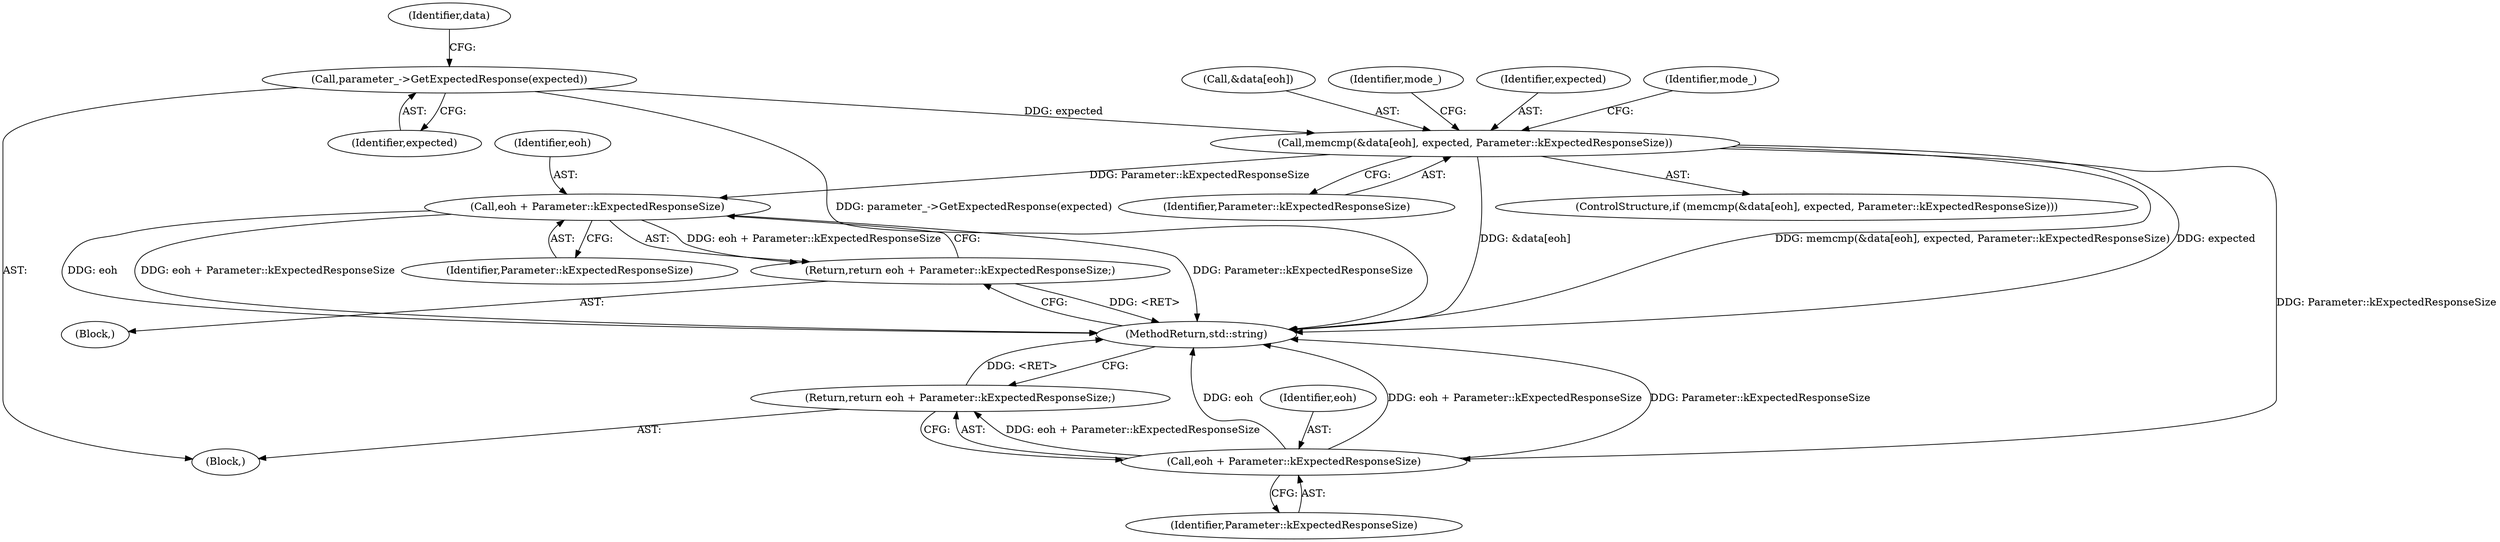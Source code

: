 digraph "0_Chrome_511d0a0a31a54e0cc0f15cb1b977dc9f9b20f0d3_1@API" {
"1000251" [label="(Call,memcmp(&data[eoh], expected, Parameter::kExpectedResponseSize))"];
"1000248" [label="(Call,parameter_->GetExpectedResponse(expected))"];
"1000263" [label="(Call,eoh + Parameter::kExpectedResponseSize)"];
"1000262" [label="(Return,return eoh + Parameter::kExpectedResponseSize;)"];
"1000270" [label="(Call,eoh + Parameter::kExpectedResponseSize)"];
"1000269" [label="(Return,return eoh + Parameter::kExpectedResponseSize;)"];
"1000249" [label="(Identifier,expected)"];
"1000265" [label="(Identifier,Parameter::kExpectedResponseSize)"];
"1000267" [label="(Identifier,mode_)"];
"1000264" [label="(Identifier,eoh)"];
"1000251" [label="(Call,memcmp(&data[eoh], expected, Parameter::kExpectedResponseSize))"];
"1000270" [label="(Call,eoh + Parameter::kExpectedResponseSize)"];
"1000256" [label="(Identifier,expected)"];
"1000258" [label="(Block,)"];
"1000254" [label="(Identifier,data)"];
"1000260" [label="(Identifier,mode_)"];
"1000262" [label="(Return,return eoh + Parameter::kExpectedResponseSize;)"];
"1000257" [label="(Identifier,Parameter::kExpectedResponseSize)"];
"1000263" [label="(Call,eoh + Parameter::kExpectedResponseSize)"];
"1000272" [label="(Identifier,Parameter::kExpectedResponseSize)"];
"1000269" [label="(Return,return eoh + Parameter::kExpectedResponseSize;)"];
"1000337" [label="(MethodReturn,std::string)"];
"1000181" [label="(Block,)"];
"1000271" [label="(Identifier,eoh)"];
"1000252" [label="(Call,&data[eoh])"];
"1000250" [label="(ControlStructure,if (memcmp(&data[eoh], expected, Parameter::kExpectedResponseSize)))"];
"1000248" [label="(Call,parameter_->GetExpectedResponse(expected))"];
"1000251" -> "1000250"  [label="AST: "];
"1000251" -> "1000257"  [label="CFG: "];
"1000252" -> "1000251"  [label="AST: "];
"1000256" -> "1000251"  [label="AST: "];
"1000257" -> "1000251"  [label="AST: "];
"1000260" -> "1000251"  [label="CFG: "];
"1000267" -> "1000251"  [label="CFG: "];
"1000251" -> "1000337"  [label="DDG: memcmp(&data[eoh], expected, Parameter::kExpectedResponseSize)"];
"1000251" -> "1000337"  [label="DDG: &data[eoh]"];
"1000251" -> "1000337"  [label="DDG: expected"];
"1000248" -> "1000251"  [label="DDG: expected"];
"1000251" -> "1000263"  [label="DDG: Parameter::kExpectedResponseSize"];
"1000251" -> "1000270"  [label="DDG: Parameter::kExpectedResponseSize"];
"1000248" -> "1000181"  [label="AST: "];
"1000248" -> "1000249"  [label="CFG: "];
"1000249" -> "1000248"  [label="AST: "];
"1000254" -> "1000248"  [label="CFG: "];
"1000248" -> "1000337"  [label="DDG: parameter_->GetExpectedResponse(expected)"];
"1000263" -> "1000262"  [label="AST: "];
"1000263" -> "1000265"  [label="CFG: "];
"1000264" -> "1000263"  [label="AST: "];
"1000265" -> "1000263"  [label="AST: "];
"1000262" -> "1000263"  [label="CFG: "];
"1000263" -> "1000337"  [label="DDG: Parameter::kExpectedResponseSize"];
"1000263" -> "1000337"  [label="DDG: eoh"];
"1000263" -> "1000337"  [label="DDG: eoh + Parameter::kExpectedResponseSize"];
"1000263" -> "1000262"  [label="DDG: eoh + Parameter::kExpectedResponseSize"];
"1000262" -> "1000258"  [label="AST: "];
"1000337" -> "1000262"  [label="CFG: "];
"1000262" -> "1000337"  [label="DDG: <RET>"];
"1000270" -> "1000269"  [label="AST: "];
"1000270" -> "1000272"  [label="CFG: "];
"1000271" -> "1000270"  [label="AST: "];
"1000272" -> "1000270"  [label="AST: "];
"1000269" -> "1000270"  [label="CFG: "];
"1000270" -> "1000337"  [label="DDG: eoh + Parameter::kExpectedResponseSize"];
"1000270" -> "1000337"  [label="DDG: Parameter::kExpectedResponseSize"];
"1000270" -> "1000337"  [label="DDG: eoh"];
"1000270" -> "1000269"  [label="DDG: eoh + Parameter::kExpectedResponseSize"];
"1000269" -> "1000181"  [label="AST: "];
"1000337" -> "1000269"  [label="CFG: "];
"1000269" -> "1000337"  [label="DDG: <RET>"];
}
